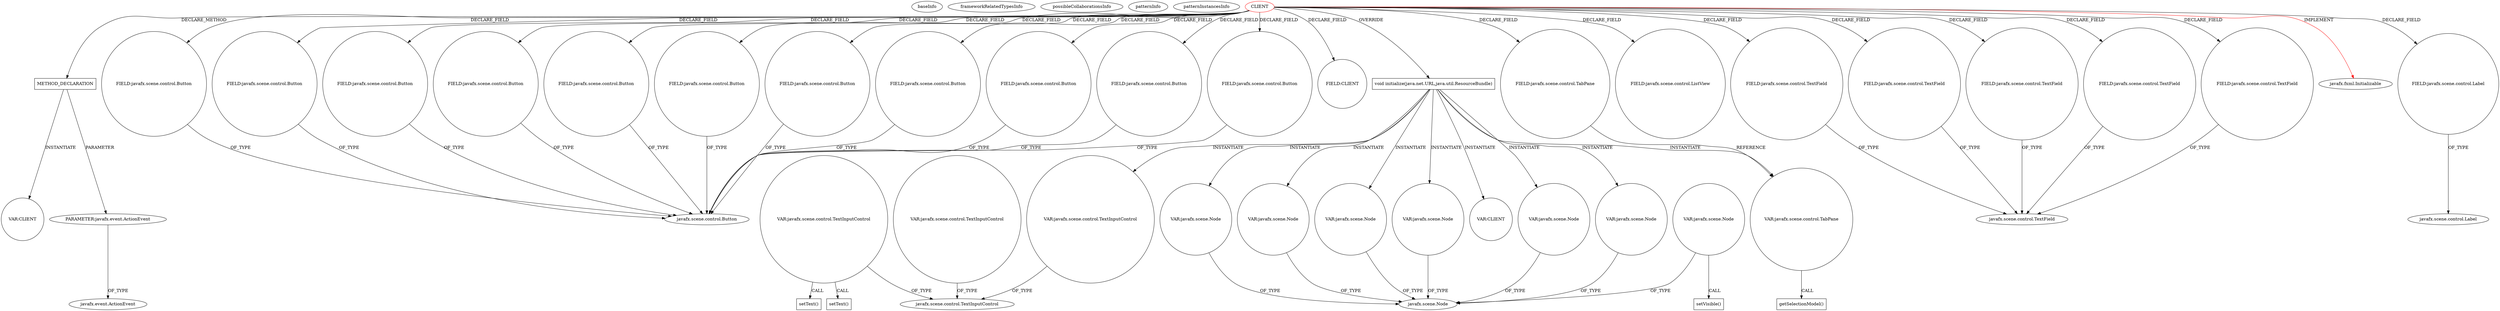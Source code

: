 digraph {
baseInfo[graphId=48,category="pattern",isAnonymous=false,possibleRelation=false]
frameworkRelatedTypesInfo[0="javafx.fxml.Initializable"]
possibleCollaborationsInfo[]
patternInfo[frequency=2.0,patternRootClient=0]
patternInstancesInfo[0="hock323-eventManager~/hock323-eventManager/EventManager-master/src/eventManager/controller/pokerTournament/TournamentController.java~TournamentController~3009",1="dony1990-ProsDesktop~/dony1990-ProsDesktop/ProsDesktop-master/src/nicon/NiconDesktop/guifx/NiconNavigator/NavegadorController.java~NavegadorController~2563"]
866[label="PARAMETER:javafx.event.ActionEvent",vertexType="PARAMETER_DECLARATION",isFrameworkType=false]
865[label="METHOD_DECLARATION",vertexType="CLIENT_METHOD_DECLARATION",isFrameworkType=false,shape=box]
0[label="CLIENT",vertexType="ROOT_CLIENT_CLASS_DECLARATION",isFrameworkType=false,color=red]
52[label="FIELD:javafx.scene.control.Button",vertexType="FIELD_DECLARATION",isFrameworkType=false,shape=circle]
59[label="FIELD:javafx.scene.control.Button",vertexType="FIELD_DECLARATION",isFrameworkType=false,shape=circle]
140[label="FIELD:javafx.scene.control.Button",vertexType="FIELD_DECLARATION",isFrameworkType=false,shape=circle]
14[label="FIELD:javafx.scene.control.Button",vertexType="FIELD_DECLARATION",isFrameworkType=false,shape=circle]
81[label="FIELD:javafx.scene.control.Button",vertexType="FIELD_DECLARATION",isFrameworkType=false,shape=circle]
48[label="FIELD:javafx.scene.control.Button",vertexType="FIELD_DECLARATION",isFrameworkType=false,shape=circle]
142[label="FIELD:javafx.scene.control.Button",vertexType="FIELD_DECLARATION",isFrameworkType=false,shape=circle]
10[label="FIELD:javafx.scene.control.Button",vertexType="FIELD_DECLARATION",isFrameworkType=false,shape=circle]
8[label="FIELD:javafx.scene.control.Button",vertexType="FIELD_DECLARATION",isFrameworkType=false,shape=circle]
79[label="FIELD:javafx.scene.control.Button",vertexType="FIELD_DECLARATION",isFrameworkType=false,shape=circle]
4[label="FIELD:javafx.scene.control.Button",vertexType="FIELD_DECLARATION",isFrameworkType=false,shape=circle]
877[label="VAR:CLIENT",vertexType="VARIABLE_EXPRESION",isFrameworkType=false,shape=circle]
89[label="FIELD:CLIENT",vertexType="FIELD_DECLARATION",isFrameworkType=false,shape=circle]
596[label="javafx.event.ActionEvent",vertexType="FRAMEWORK_CLASS_TYPE",isFrameworkType=false]
152[label="void initialize(java.net.URL,java.util.ResourceBundle)",vertexType="OVERRIDING_METHOD_DECLARATION",isFrameworkType=false,shape=box]
253[label="VAR:CLIENT",vertexType="VARIABLE_EXPRESION",isFrameworkType=false,shape=circle]
2[label="FIELD:javafx.scene.control.ListView",vertexType="FIELD_DECLARATION",isFrameworkType=false,shape=circle]
270[label="VAR:javafx.scene.control.TabPane",vertexType="VARIABLE_EXPRESION",isFrameworkType=false,shape=circle]
336[label="VAR:javafx.scene.control.TextInputControl",vertexType="VARIABLE_EXPRESION",isFrameworkType=false,shape=circle]
132[label="FIELD:javafx.scene.control.TabPane",vertexType="FIELD_DECLARATION",isFrameworkType=false,shape=circle]
338[label="javafx.scene.control.TextInputControl",vertexType="FRAMEWORK_CLASS_TYPE",isFrameworkType=false]
467[label="VAR:javafx.scene.control.TextInputControl",vertexType="VARIABLE_EXPRESION",isFrameworkType=false,shape=circle]
597[label="VAR:javafx.scene.control.TextInputControl",vertexType="VARIABLE_EXPRESION",isFrameworkType=false,shape=circle]
6[label="FIELD:javafx.scene.control.TextField",vertexType="FIELD_DECLARATION",isFrameworkType=false,shape=circle]
130[label="FIELD:javafx.scene.control.TextField",vertexType="FIELD_DECLARATION",isFrameworkType=false,shape=circle]
83[label="FIELD:javafx.scene.control.TextField",vertexType="FIELD_DECLARATION",isFrameworkType=false,shape=circle]
12[label="FIELD:javafx.scene.control.TextField",vertexType="FIELD_DECLARATION",isFrameworkType=false,shape=circle]
67[label="FIELD:javafx.scene.control.TextField",vertexType="FIELD_DECLARATION",isFrameworkType=false,shape=circle]
1[label="javafx.fxml.Initializable",vertexType="FRAMEWORK_INTERFACE_TYPE",isFrameworkType=false]
616[label="setText()",vertexType="INSIDE_CALL",isFrameworkType=false,shape=box]
621[label="setText()",vertexType="INSIDE_CALL",isFrameworkType=false,shape=box]
7[label="javafx.scene.control.TextField",vertexType="FRAMEWORK_CLASS_TYPE",isFrameworkType=false]
271[label="getSelectionModel()",vertexType="INSIDE_CALL",isFrameworkType=false,shape=box]
50[label="FIELD:javafx.scene.control.Label",vertexType="FIELD_DECLARATION",isFrameworkType=false,shape=circle]
27[label="javafx.scene.control.Label",vertexType="FRAMEWORK_CLASS_TYPE",isFrameworkType=false]
5[label="javafx.scene.control.Button",vertexType="FRAMEWORK_CLASS_TYPE",isFrameworkType=false]
199[label="VAR:javafx.scene.Node",vertexType="VARIABLE_EXPRESION",isFrameworkType=false,shape=circle]
189[label="javafx.scene.Node",vertexType="FRAMEWORK_CLASS_TYPE",isFrameworkType=false]
289[label="VAR:javafx.scene.Node",vertexType="VARIABLE_EXPRESION",isFrameworkType=false,shape=circle]
506[label="VAR:javafx.scene.Node",vertexType="VARIABLE_EXPRESION",isFrameworkType=false,shape=circle]
507[label="setVisible()",vertexType="INSIDE_CALL",isFrameworkType=false,shape=box]
211[label="VAR:javafx.scene.Node",vertexType="VARIABLE_EXPRESION",isFrameworkType=false,shape=circle]
280[label="VAR:javafx.scene.Node",vertexType="VARIABLE_EXPRESION",isFrameworkType=false,shape=circle]
315[label="VAR:javafx.scene.Node",vertexType="VARIABLE_EXPRESION",isFrameworkType=false,shape=circle]
324[label="VAR:javafx.scene.Node",vertexType="VARIABLE_EXPRESION",isFrameworkType=false,shape=circle]
0->48[label="DECLARE_FIELD"]
140->5[label="OF_TYPE"]
865->877[label="INSTANTIATE"]
79->5[label="OF_TYPE"]
211->189[label="OF_TYPE"]
0->12[label="DECLARE_FIELD"]
52->5[label="OF_TYPE"]
506->189[label="OF_TYPE"]
152->324[label="INSTANTIATE"]
59->5[label="OF_TYPE"]
0->8[label="DECLARE_FIELD"]
67->7[label="OF_TYPE"]
132->270[label="REFERENCE"]
0->89[label="DECLARE_FIELD"]
0->140[label="DECLARE_FIELD"]
142->5[label="OF_TYPE"]
14->5[label="OF_TYPE"]
336->338[label="OF_TYPE"]
48->5[label="OF_TYPE"]
289->189[label="OF_TYPE"]
0->4[label="DECLARE_FIELD"]
152->211[label="INSTANTIATE"]
152->270[label="INSTANTIATE"]
597->621[label="CALL"]
0->130[label="DECLARE_FIELD"]
152->315[label="INSTANTIATE"]
8->5[label="OF_TYPE"]
152->336[label="INSTANTIATE"]
280->189[label="OF_TYPE"]
130->7[label="OF_TYPE"]
152->289[label="INSTANTIATE"]
0->81[label="DECLARE_FIELD"]
152->199[label="INSTANTIATE"]
0->1[label="IMPLEMENT",color=red]
0->83[label="DECLARE_FIELD"]
0->132[label="DECLARE_FIELD"]
0->52[label="DECLARE_FIELD"]
152->280[label="INSTANTIATE"]
152->253[label="INSTANTIATE"]
597->338[label="OF_TYPE"]
0->865[label="DECLARE_METHOD"]
0->152[label="OVERRIDE"]
199->189[label="OF_TYPE"]
83->7[label="OF_TYPE"]
597->616[label="CALL"]
0->50[label="DECLARE_FIELD"]
6->7[label="OF_TYPE"]
81->5[label="OF_TYPE"]
506->507[label="CALL"]
0->10[label="DECLARE_FIELD"]
50->27[label="OF_TYPE"]
0->142[label="DECLARE_FIELD"]
865->866[label="PARAMETER"]
315->189[label="OF_TYPE"]
0->2[label="DECLARE_FIELD"]
0->14[label="DECLARE_FIELD"]
10->5[label="OF_TYPE"]
4->5[label="OF_TYPE"]
0->67[label="DECLARE_FIELD"]
0->6[label="DECLARE_FIELD"]
12->7[label="OF_TYPE"]
866->596[label="OF_TYPE"]
0->79[label="DECLARE_FIELD"]
324->189[label="OF_TYPE"]
0->59[label="DECLARE_FIELD"]
467->338[label="OF_TYPE"]
270->271[label="CALL"]
}
